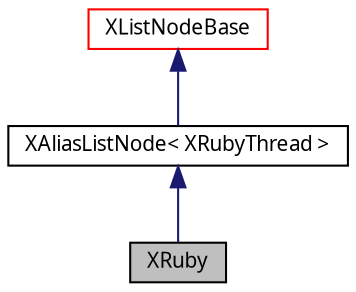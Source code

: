 digraph G
{
  edge [fontname="FreeSans.ttf",fontsize=10,labelfontname="FreeSans.ttf",labelfontsize=10];
  node [fontname="FreeSans.ttf",fontsize=10,shape=record];
  Node1 [label="XRuby",height=0.2,width=0.4,color="black", fillcolor="grey75", style="filled" fontcolor="black"];
  Node2 -> Node1 [dir=back,color="midnightblue",fontsize=10,style="solid",fontname="FreeSans.ttf"];
  Node2 [label="XAliasListNode\< XRubyThread \>",height=0.2,width=0.4,color="black", fillcolor="white", style="filled",URL="$class_x_alias_list_node.html"];
  Node3 -> Node2 [dir=back,color="midnightblue",fontsize=10,style="solid",fontname="FreeSans.ttf"];
  Node3 [label="XListNodeBase",height=0.2,width=0.4,color="red", fillcolor="white", style="filled",URL="$class_x_list_node_base.html"];
}
